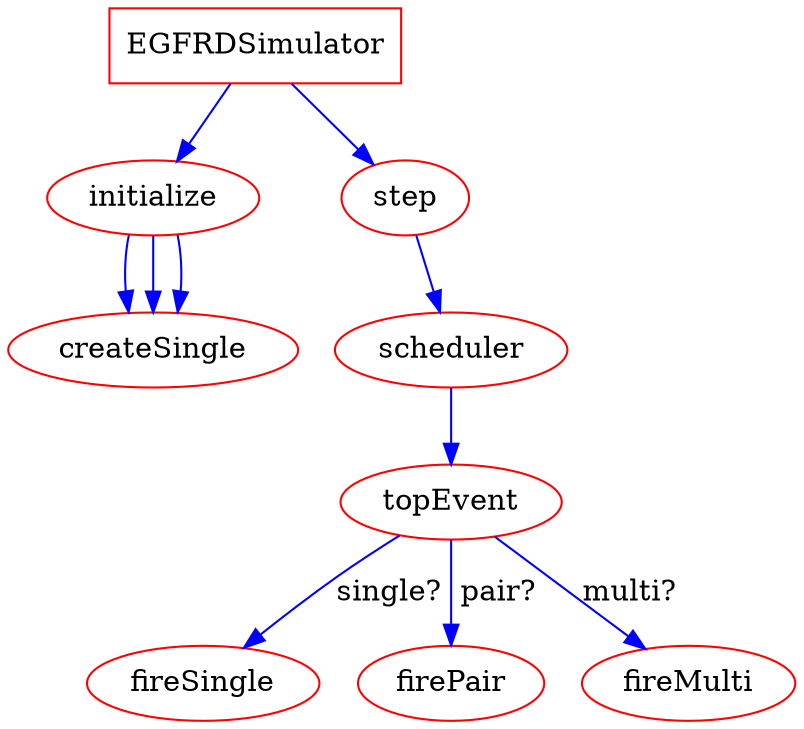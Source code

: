 
// http://linuxdevcenter.com/pub/a/linux/2004/05/06/graphviz_dot.html
// dot egfrd.dot -Tpng -o egfrd.png

// Directed graph.
digraph egfrd {

edge [color=blue];
node [color=red];
  
EGFRDSimulator [shape=box]

EGFRDSimulator -> initialize
EGFRDSimulator -> step

initialize -> createSingle
initialize -> createSingle
initialize -> createSingle

step -> scheduler

scheduler -> "topEvent"

"topEvent" -> fireSingle [label="single?"]
"topEvent" -> firePair [label=" pair?"]
"topEvent" -> fireMulti [label="multi?"]

}

